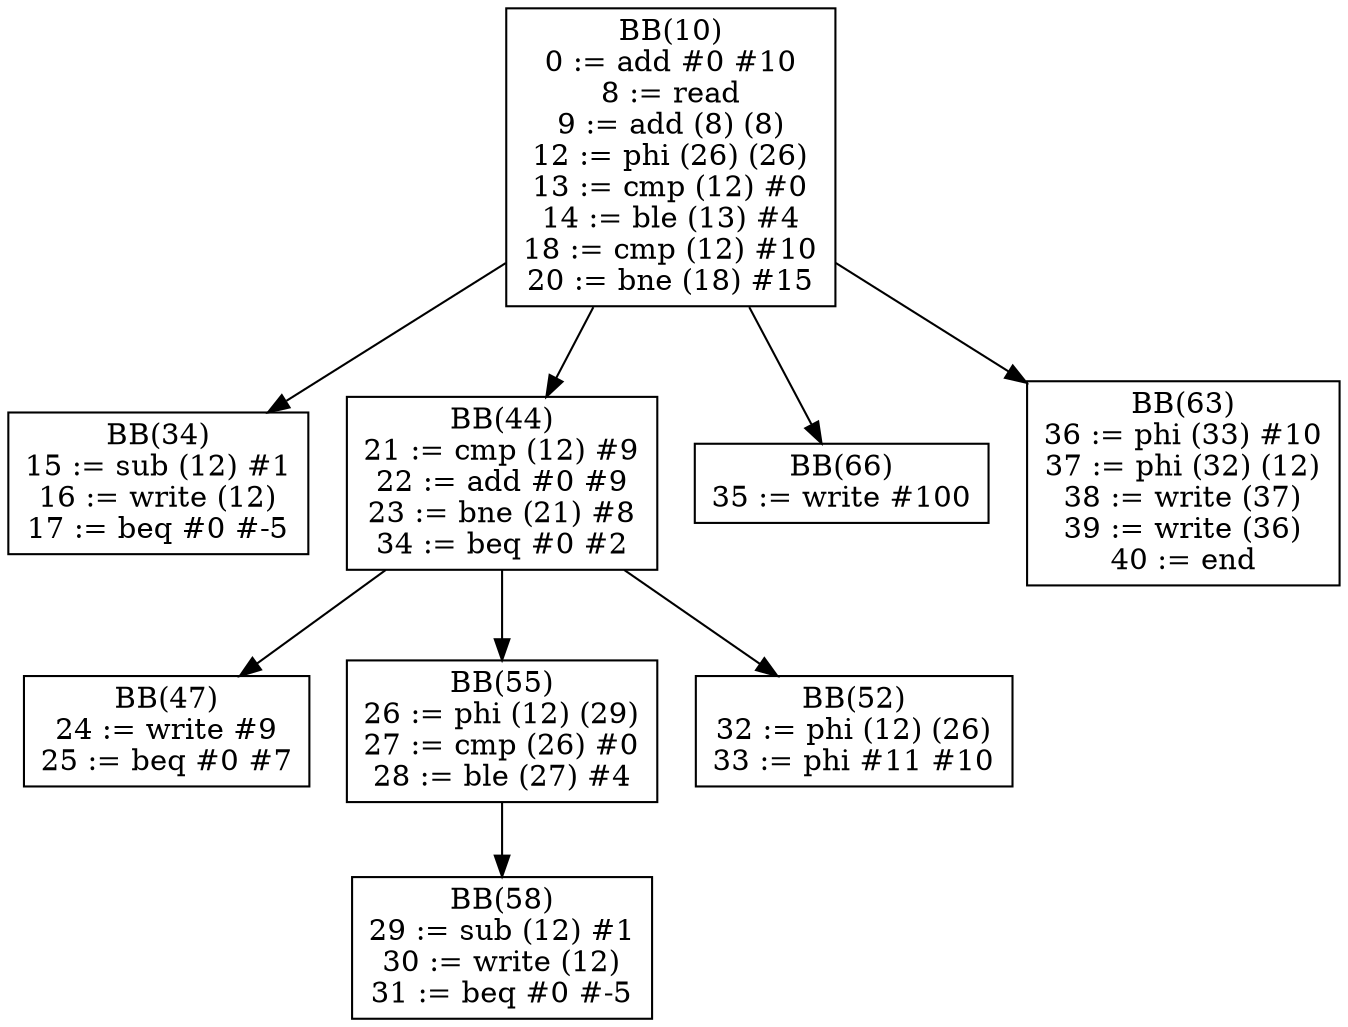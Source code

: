 digraph G {
bb10[shape = box, label = "BB(10)\n" + "0 := add #0 #10\n" + "8 := read\n" + "9 := add (8) (8)\n" + "12 := phi (26) (26)\n" + "13 := cmp (12) #0\n" + "14 := ble (13) #4\n" + "18 := cmp (12) #10\n" + "20 := bne (18) #15\n"];
bb34[shape = box, label = "BB(34)\n" + "15 := sub (12) #1\n" + "16 := write (12)\n" + "17 := beq #0 #-5\n"];
bb44[shape = box, label = "BB(44)\n" + "21 := cmp (12) #9\n" + "22 := add #0 #9\n" + "23 := bne (21) #8\n" + "34 := beq #0 #2\n"];
bb66[shape = box, label = "BB(66)\n" + "35 := write #100\n"];
bb63[shape = box, label = "BB(63)\n" + "36 := phi (33) #10\n" + "37 := phi (32) (12)\n" + "38 := write (37)\n" + "39 := write (36)\n" + "40 := end\n"];
bb47[shape = box, label = "BB(47)\n" + "24 := write #9\n" + "25 := beq #0 #7\n"];
bb55[shape = box, label = "BB(55)\n" + "26 := phi (12) (29)\n" + "27 := cmp (26) #0\n" + "28 := ble (27) #4\n"];
bb52[shape = box, label = "BB(52)\n" + "32 := phi (12) (26)\n" + "33 := phi #11 #10\n"];
bb58[shape = box, label = "BB(58)\n" + "29 := sub (12) #1\n" + "30 := write (12)\n" + "31 := beq #0 #-5\n"];
bb10 -> bb34;
bb10 -> bb44;
bb10 -> bb66;
bb10 -> bb63;
bb44 -> bb47;
bb44 -> bb55;
bb44 -> bb52;
bb55 -> bb58;
}
